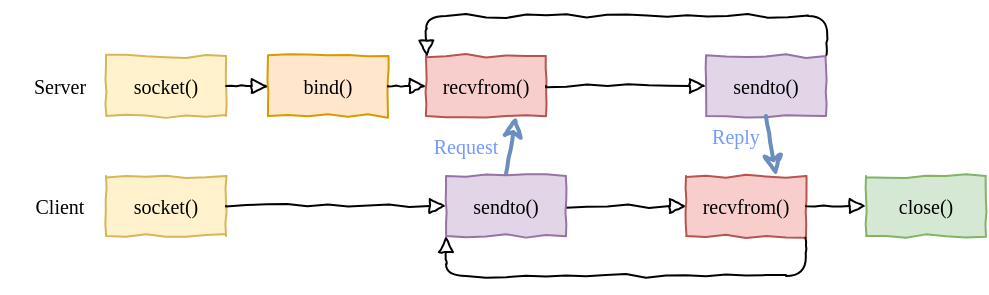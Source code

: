 <mxfile version="11.3.0" type="device" pages="1"><diagram id="eKjMkOtHyt3cIPhuwEEv" name="Page-1"><mxGraphModel dx="697" dy="399" grid="1" gridSize="10" guides="1" tooltips="1" connect="1" arrows="1" fold="1" page="1" pageScale="1" pageWidth="827" pageHeight="1169" math="0" shadow="0"><root><mxCell id="0"/><mxCell id="1" parent="0"/><mxCell id="-dsiXrUd01_jmWYhWwuz-4" value="&lt;font face=&quot;Comic Sans MS&quot; style=&quot;font-size: 10px&quot;&gt;bind()&lt;/font&gt;" style="rounded=0;whiteSpace=wrap;html=1;comic=1;fontSize=10;fillColor=#ffe6cc;strokeColor=#d79b00;" parent="1" vertex="1"><mxGeometry x="201" y="80" width="60" height="30" as="geometry"/></mxCell><mxCell id="-dsiXrUd01_jmWYhWwuz-6" value="&lt;font face=&quot;Comic Sans MS&quot; style=&quot;font-size: 10px&quot;&gt;recvfrom()&lt;br style=&quot;font-size: 10px&quot;&gt;&lt;/font&gt;" style="rounded=0;whiteSpace=wrap;html=1;comic=1;fontSize=10;fillColor=#f8cecc;strokeColor=#b85450;" parent="1" vertex="1"><mxGeometry x="280" y="80" width="60" height="30" as="geometry"/></mxCell><mxCell id="-dsiXrUd01_jmWYhWwuz-8" value="&lt;font face=&quot;Comic Sans MS&quot; style=&quot;font-size: 10px&quot;&gt;socket()&lt;/font&gt;" style="rounded=0;whiteSpace=wrap;html=1;comic=1;fontSize=10;fillColor=#fff2cc;strokeColor=#d6b656;" parent="1" vertex="1"><mxGeometry x="120" y="80" width="60" height="30" as="geometry"/></mxCell><mxCell id="-dsiXrUd01_jmWYhWwuz-11" value="&lt;font face=&quot;Comic Sans MS&quot; style=&quot;font-size: 10px&quot;&gt;sendto()&lt;/font&gt;" style="rounded=0;whiteSpace=wrap;html=1;comic=1;fontSize=10;fillColor=#e1d5e7;strokeColor=#9673a6;" parent="1" vertex="1"><mxGeometry x="420" y="80" width="60" height="30" as="geometry"/></mxCell><mxCell id="-dsiXrUd01_jmWYhWwuz-29" value="" style="endArrow=block;html=1;fontSize=10;exitX=1;exitY=0.5;exitDx=0;exitDy=0;comic=1;endFill=0;entryX=0;entryY=0.5;entryDx=0;entryDy=0;" parent="1" source="-dsiXrUd01_jmWYhWwuz-8" target="-dsiXrUd01_jmWYhWwuz-4" edge="1"><mxGeometry width="50" height="50" relative="1" as="geometry"><mxPoint x="-56.988" y="194.945" as="sourcePoint"/><mxPoint x="-57" y="228" as="targetPoint"/></mxGeometry></mxCell><mxCell id="-dsiXrUd01_jmWYhWwuz-30" value="" style="endArrow=block;html=1;fontSize=10;exitX=1;exitY=0.5;exitDx=0;exitDy=0;comic=1;endFill=0;entryX=0;entryY=0.5;entryDx=0;entryDy=0;" parent="1" source="-dsiXrUd01_jmWYhWwuz-6" target="-dsiXrUd01_jmWYhWwuz-11" edge="1"><mxGeometry width="50" height="50" relative="1" as="geometry"><mxPoint x="-57.988" y="204.945" as="sourcePoint"/><mxPoint x="-58" y="238" as="targetPoint"/></mxGeometry></mxCell><mxCell id="-dsiXrUd01_jmWYhWwuz-31" value="" style="endArrow=block;html=1;fontSize=10;exitX=1;exitY=0.5;exitDx=0;exitDy=0;comic=1;endFill=0;entryX=0;entryY=0.5;entryDx=0;entryDy=0;" parent="1" source="-dsiXrUd01_jmWYhWwuz-4" target="-dsiXrUd01_jmWYhWwuz-6" edge="1"><mxGeometry width="50" height="50" relative="1" as="geometry"><mxPoint x="-47.988" y="214.945" as="sourcePoint"/><mxPoint x="270" y="70" as="targetPoint"/></mxGeometry></mxCell><mxCell id="V29EW38pr1E6VIYQ7kfi-2" value="&lt;font face=&quot;Comic Sans MS&quot; style=&quot;font-size: 10px&quot;&gt;recvfrom()&lt;br style=&quot;font-size: 10px&quot;&gt;&lt;/font&gt;" style="rounded=0;whiteSpace=wrap;html=1;comic=1;fontSize=10;fillColor=#f8cecc;strokeColor=#b85450;" parent="1" vertex="1"><mxGeometry x="410" y="140" width="60" height="30" as="geometry"/></mxCell><mxCell id="V29EW38pr1E6VIYQ7kfi-3" value="&lt;font face=&quot;Comic Sans MS&quot; style=&quot;font-size: 10px&quot;&gt;socket()&lt;/font&gt;" style="rounded=0;whiteSpace=wrap;html=1;comic=1;fontSize=10;fillColor=#fff2cc;strokeColor=#d6b656;" parent="1" vertex="1"><mxGeometry x="120" y="140" width="60" height="30" as="geometry"/></mxCell><mxCell id="V29EW38pr1E6VIYQ7kfi-5" value="" style="endArrow=block;html=1;fontSize=10;exitX=1;exitY=0.5;exitDx=0;exitDy=0;comic=1;endFill=0;entryX=0;entryY=0.5;entryDx=0;entryDy=0;" parent="1" source="V29EW38pr1E6VIYQ7kfi-3" target="V29EW38pr1E6VIYQ7kfi-9" edge="1"><mxGeometry width="50" height="50" relative="1" as="geometry"><mxPoint x="-67.988" y="254.945" as="sourcePoint"/><mxPoint x="190" y="155" as="targetPoint"/></mxGeometry></mxCell><mxCell id="V29EW38pr1E6VIYQ7kfi-6" value="" style="endArrow=block;html=1;fontSize=10;exitX=0.997;exitY=1.029;exitDx=0;exitDy=0;comic=1;endFill=0;entryX=0;entryY=0.999;entryDx=0;entryDy=0;entryPerimeter=0;exitPerimeter=0;" parent="1" source="V29EW38pr1E6VIYQ7kfi-2" target="V29EW38pr1E6VIYQ7kfi-9" edge="1"><mxGeometry width="50" height="50" relative="1" as="geometry"><mxPoint x="72.012" y="264.945" as="sourcePoint"/><mxPoint x="280" y="190" as="targetPoint"/><Array as="points"><mxPoint x="470" y="190"/><mxPoint x="290" y="190"/></Array></mxGeometry></mxCell><mxCell id="V29EW38pr1E6VIYQ7kfi-7" value="" style="endArrow=block;html=1;fontSize=10;exitX=1;exitY=0.5;exitDx=0;exitDy=0;comic=1;endFill=0;entryX=0;entryY=0.5;entryDx=0;entryDy=0;" parent="1" source="V29EW38pr1E6VIYQ7kfi-9" target="V29EW38pr1E6VIYQ7kfi-2" edge="1"><mxGeometry width="50" height="50" relative="1" as="geometry"><mxPoint x="250" y="155" as="sourcePoint"/><mxPoint x="270" y="130" as="targetPoint"/></mxGeometry></mxCell><mxCell id="V29EW38pr1E6VIYQ7kfi-8" value="&lt;font face=&quot;Comic Sans MS&quot;&gt;close()&lt;/font&gt;" style="rounded=0;whiteSpace=wrap;html=1;comic=1;fontSize=10;fillColor=#d5e8d4;strokeColor=#82b366;" parent="1" vertex="1"><mxGeometry x="500" y="140" width="60" height="30" as="geometry"/></mxCell><mxCell id="V29EW38pr1E6VIYQ7kfi-10" value="" style="endArrow=classic;html=1;fontSize=10;exitX=0.5;exitY=0;exitDx=0;exitDy=0;entryX=0.75;entryY=1;entryDx=0;entryDy=0;comic=1;endFill=0;fillColor=#dae8fc;strokeColor=#6c8ebf;strokeWidth=2;" parent="1" source="V29EW38pr1E6VIYQ7kfi-9" target="-dsiXrUd01_jmWYhWwuz-6" edge="1"><mxGeometry width="50" height="50" relative="1" as="geometry"><mxPoint x="269.512" y="119.929" as="sourcePoint"/><mxPoint x="269.512" y="154.01" as="targetPoint"/></mxGeometry></mxCell><mxCell id="V29EW38pr1E6VIYQ7kfi-9" value="&lt;font face=&quot;Comic Sans MS&quot; style=&quot;font-size: 10px&quot;&gt;sendto()&lt;/font&gt;" style="rounded=0;whiteSpace=wrap;html=1;comic=1;fontSize=10;fillColor=#e1d5e7;strokeColor=#9673a6;" parent="1" vertex="1"><mxGeometry x="290" y="140" width="60" height="30" as="geometry"/></mxCell><mxCell id="V29EW38pr1E6VIYQ7kfi-12" value="" style="endArrow=classic;html=1;fontSize=10;entryX=0.75;entryY=0;entryDx=0;entryDy=0;comic=1;endFill=0;exitX=0.5;exitY=1;exitDx=0;exitDy=0;strokeWidth=2;fillColor=#dae8fc;strokeColor=#6c8ebf;" parent="1" source="-dsiXrUd01_jmWYhWwuz-11" target="V29EW38pr1E6VIYQ7kfi-2" edge="1"><mxGeometry width="50" height="50" relative="1" as="geometry"><mxPoint x="460" y="120" as="sourcePoint"/><mxPoint x="335" y="120" as="targetPoint"/></mxGeometry></mxCell><mxCell id="V29EW38pr1E6VIYQ7kfi-13" value="" style="endArrow=block;html=1;fontSize=10;comic=1;endFill=0;entryX=0.005;entryY=0.013;entryDx=0;entryDy=0;entryPerimeter=0;exitX=1.003;exitY=-0.022;exitDx=0;exitDy=0;exitPerimeter=0;" parent="1" source="-dsiXrUd01_jmWYhWwuz-11" target="-dsiXrUd01_jmWYhWwuz-6" edge="1"><mxGeometry width="50" height="50" relative="1" as="geometry"><mxPoint x="490" y="70" as="sourcePoint"/><mxPoint x="290" y="49.97" as="targetPoint"/><Array as="points"><mxPoint x="481" y="60"/><mxPoint x="280" y="60"/></Array></mxGeometry></mxCell><mxCell id="V29EW38pr1E6VIYQ7kfi-14" value="Request" style="text;html=1;strokeColor=none;fillColor=none;align=center;verticalAlign=middle;whiteSpace=wrap;rounded=0;fontFamily=Comic Sans MS;fontSize=10;fontColor=#759AFF;" parent="1" vertex="1"><mxGeometry x="280" y="115" width="40" height="20" as="geometry"/></mxCell><mxCell id="V29EW38pr1E6VIYQ7kfi-15" value="&lt;font color=&quot;#759aff&quot;&gt;Reply&lt;/font&gt;" style="text;html=1;strokeColor=none;fillColor=none;align=center;verticalAlign=middle;whiteSpace=wrap;rounded=0;fontFamily=Comic Sans MS;fontSize=10;" parent="1" vertex="1"><mxGeometry x="420" y="110" width="30" height="20" as="geometry"/></mxCell><mxCell id="V29EW38pr1E6VIYQ7kfi-16" value="" style="endArrow=block;html=1;fontSize=10;exitX=1;exitY=0.5;exitDx=0;exitDy=0;comic=1;endFill=0;entryX=0;entryY=0.5;entryDx=0;entryDy=0;" parent="1" source="V29EW38pr1E6VIYQ7kfi-2" target="V29EW38pr1E6VIYQ7kfi-8" edge="1"><mxGeometry width="50" height="50" relative="1" as="geometry"><mxPoint x="510" y="119.5" as="sourcePoint"/><mxPoint x="540" y="119.5" as="targetPoint"/></mxGeometry></mxCell><mxCell id="V29EW38pr1E6VIYQ7kfi-17" value="Server" style="text;html=1;strokeColor=none;fillColor=none;align=center;verticalAlign=middle;whiteSpace=wrap;rounded=0;fontFamily=Comic Sans MS;fontSize=10;" parent="1" vertex="1"><mxGeometry x="67" y="85" width="60" height="20" as="geometry"/></mxCell><mxCell id="V29EW38pr1E6VIYQ7kfi-18" value="Client" style="text;html=1;strokeColor=none;fillColor=none;align=center;verticalAlign=middle;whiteSpace=wrap;rounded=0;fontFamily=Comic Sans MS;fontSize=10;" parent="1" vertex="1"><mxGeometry x="67" y="145" width="60" height="20" as="geometry"/></mxCell></root></mxGraphModel></diagram></mxfile>
